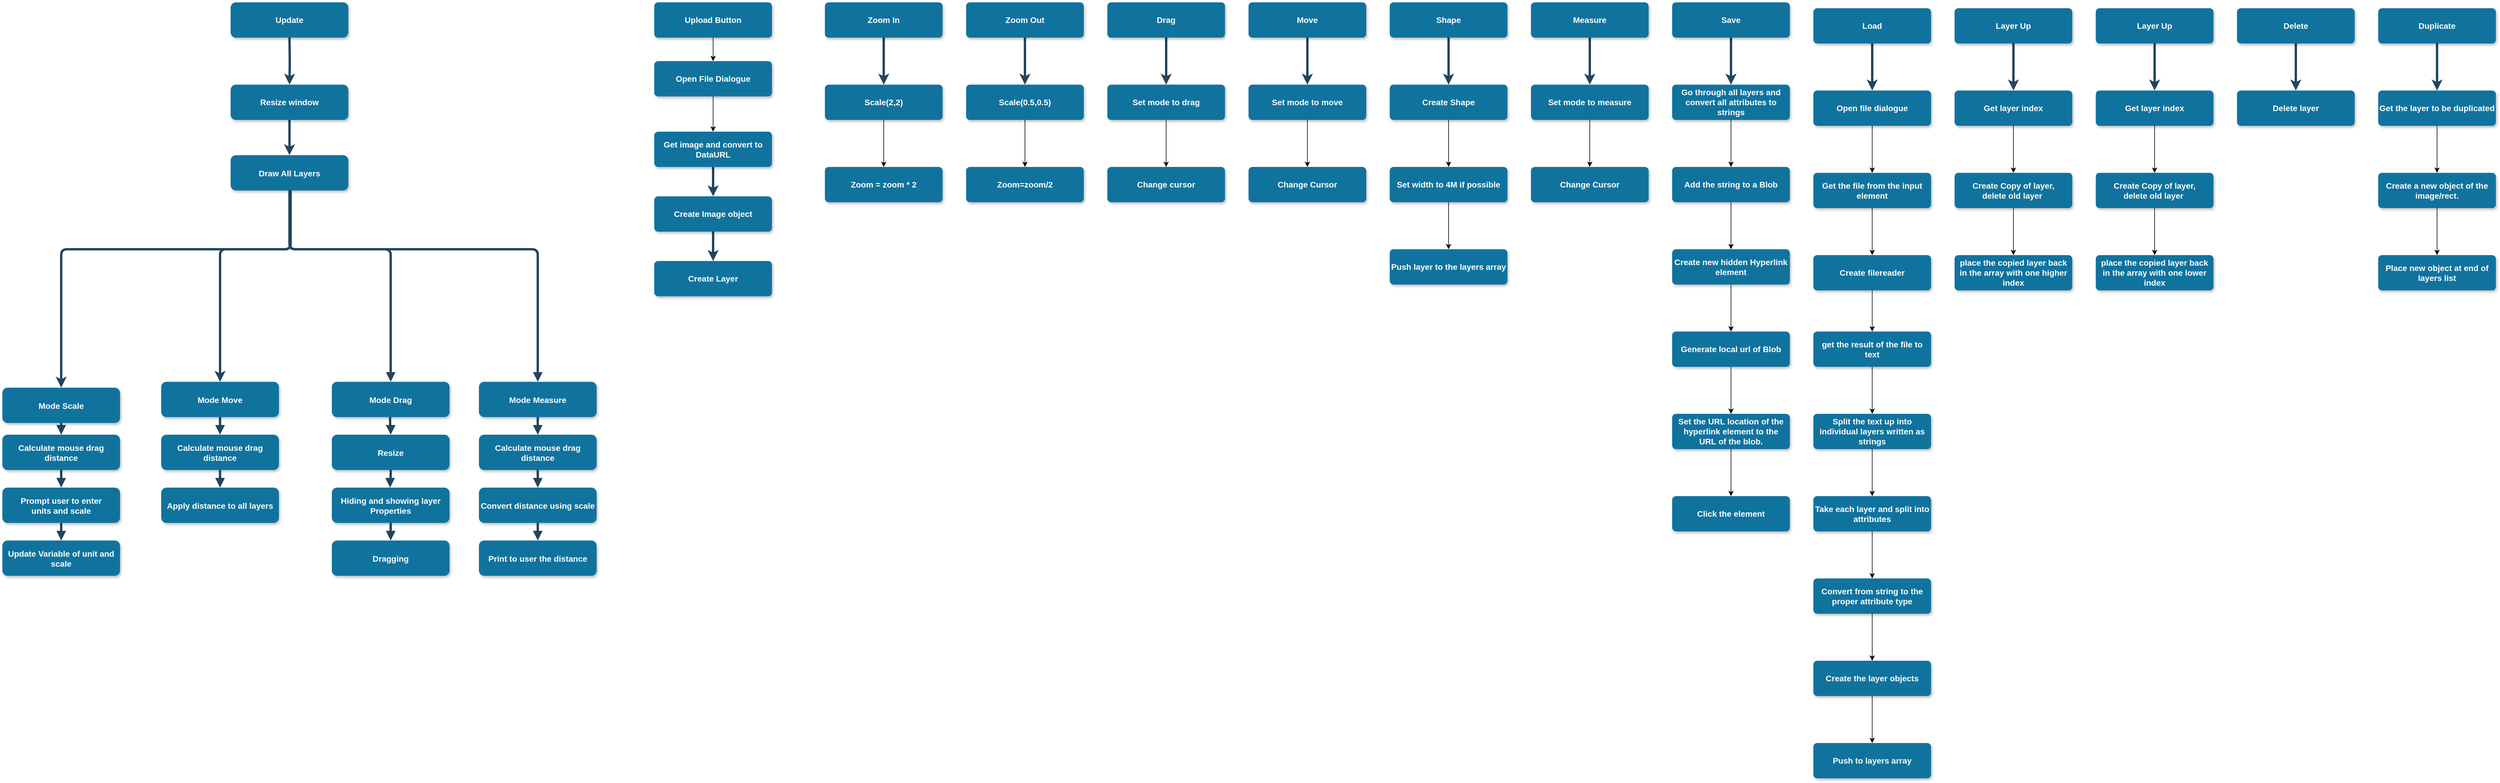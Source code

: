 <mxfile version="12.7.9" type="device"><diagram name="Page-1" id="97916047-d0de-89f5-080d-49f4d83e522f"><mxGraphModel dx="720" dy="2247.5" grid="1" gridSize="10" guides="1" tooltips="1" connect="1" arrows="1" fold="1" page="1" pageScale="1.5" pageWidth="1169" pageHeight="827" background="#ffffff" math="0" shadow="0"><root><mxCell id="0"/><mxCell id="1" parent="0"/><mxCell id="NFNfAc3l6fLqNyDaLbgi-58" style="edgeStyle=orthogonalEdgeStyle;rounded=1;orthogonalLoop=1;jettySize=auto;html=1;exitX=0.5;exitY=1;exitDx=0;exitDy=0;entryX=0.5;entryY=0;entryDx=0;entryDy=0;strokeWidth=4;strokeColor=#23445D;" parent="1" source="2" target="13" edge="1"><mxGeometry relative="1" as="geometry"><Array as="points"><mxPoint x="772" y="390"/><mxPoint x="652" y="390"/></Array></mxGeometry></mxCell><mxCell id="NFNfAc3l6fLqNyDaLbgi-59" style="edgeStyle=orthogonalEdgeStyle;rounded=1;orthogonalLoop=1;jettySize=auto;html=1;exitX=0.5;exitY=1;exitDx=0;exitDy=0;entryX=0.5;entryY=0;entryDx=0;entryDy=0;strokeColor=#23445D;strokeWidth=4;" parent="1" source="2" target="8" edge="1"><mxGeometry relative="1" as="geometry"><Array as="points"><mxPoint x="772" y="390"/><mxPoint x="382" y="390"/></Array></mxGeometry></mxCell><mxCell id="2" value="Draw All Layers" style="rounded=1;fillColor=#10739E;strokeColor=none;shadow=1;gradientColor=none;fontStyle=1;fontColor=#FFFFFF;fontSize=14;" parent="1" vertex="1"><mxGeometry x="670" y="230" width="200" height="60" as="geometry"/></mxCell><mxCell id="8" value="Mode Scale" style="rounded=1;fillColor=#10739E;strokeColor=none;shadow=1;gradientColor=none;fontStyle=1;fontColor=#FFFFFF;fontSize=14;" parent="1" vertex="1"><mxGeometry x="282" y="625.5" width="200" height="60" as="geometry"/></mxCell><mxCell id="9" value="Calculate mouse drag&#10;distance" style="rounded=1;fillColor=#10739E;strokeColor=none;shadow=1;gradientColor=none;fontStyle=1;fontColor=#FFFFFF;fontSize=14;" parent="1" vertex="1"><mxGeometry x="282" y="705.5" width="200" height="60" as="geometry"/></mxCell><mxCell id="10" value="Prompt user to enter&#10;units and scale" style="rounded=1;fillColor=#10739E;strokeColor=none;shadow=1;gradientColor=none;fontStyle=1;fontColor=#FFFFFF;fontSize=14;" parent="1" vertex="1"><mxGeometry x="282" y="795.5" width="200" height="60" as="geometry"/></mxCell><mxCell id="11" value="Update Variable of unit and&#10;scale" style="rounded=1;fillColor=#10739E;strokeColor=none;shadow=1;gradientColor=none;fontStyle=1;fontColor=#FFFFFF;fontSize=14;" parent="1" vertex="1"><mxGeometry x="282" y="885.5" width="200" height="60" as="geometry"/></mxCell><mxCell id="13" value="Mode Move" style="rounded=1;fillColor=#10739E;strokeColor=none;shadow=1;gradientColor=none;fontStyle=1;fontColor=#FFFFFF;fontSize=14;" parent="1" vertex="1"><mxGeometry x="552" y="615.5" width="200" height="60" as="geometry"/></mxCell><mxCell id="14" value="Calculate mouse drag&#10;distance" style="rounded=1;fillColor=#10739E;strokeColor=none;shadow=1;gradientColor=none;fontStyle=1;fontColor=#FFFFFF;fontSize=14;" parent="1" vertex="1"><mxGeometry x="552" y="705.5" width="200" height="60" as="geometry"/></mxCell><mxCell id="15" value="Apply distance to all layers" style="rounded=1;fillColor=#10739E;strokeColor=none;shadow=1;gradientColor=none;fontStyle=1;fontColor=#FFFFFF;fontSize=14;" parent="1" vertex="1"><mxGeometry x="552" y="795.5" width="200" height="60" as="geometry"/></mxCell><mxCell id="18" value="Mode Drag" style="rounded=1;fillColor=#10739E;strokeColor=none;shadow=1;gradientColor=none;fontStyle=1;fontColor=#FFFFFF;fontSize=14;" parent="1" vertex="1"><mxGeometry x="842" y="615.5" width="200" height="60" as="geometry"/></mxCell><mxCell id="19" value="Resize" style="rounded=1;fillColor=#10739E;strokeColor=none;shadow=1;gradientColor=none;fontStyle=1;fontColor=#FFFFFF;fontSize=14;" parent="1" vertex="1"><mxGeometry x="842" y="705.5" width="200" height="60" as="geometry"/></mxCell><mxCell id="20" value="Hiding and showing layer&#10;Properties" style="rounded=1;fillColor=#10739E;strokeColor=none;shadow=1;gradientColor=none;fontStyle=1;fontColor=#FFFFFF;fontSize=14;" parent="1" vertex="1"><mxGeometry x="842" y="795.5" width="200" height="60" as="geometry"/></mxCell><mxCell id="21" value="Dragging" style="rounded=1;fillColor=#10739E;strokeColor=none;shadow=1;gradientColor=none;fontStyle=1;fontColor=#FFFFFF;fontSize=14;" parent="1" vertex="1"><mxGeometry x="842" y="885.5" width="200" height="60" as="geometry"/></mxCell><mxCell id="23" value="Mode Measure" style="rounded=1;fillColor=#10739E;strokeColor=none;shadow=1;gradientColor=none;fontStyle=1;fontColor=#FFFFFF;fontSize=14;" parent="1" vertex="1"><mxGeometry x="1092" y="615.5" width="200" height="60" as="geometry"/></mxCell><mxCell id="24" value="Calculate mouse drag&#10;distance" style="rounded=1;fillColor=#10739E;strokeColor=none;shadow=1;gradientColor=none;fontStyle=1;fontColor=#FFFFFF;fontSize=14;" parent="1" vertex="1"><mxGeometry x="1092" y="705.5" width="200" height="60" as="geometry"/></mxCell><mxCell id="25" value="Convert distance using scale" style="rounded=1;fillColor=#10739E;strokeColor=none;shadow=1;gradientColor=none;fontStyle=1;fontColor=#FFFFFF;fontSize=14;" parent="1" vertex="1"><mxGeometry x="1092" y="795.5" width="200" height="60" as="geometry"/></mxCell><mxCell id="26" value="Print to user the distance" style="rounded=1;fillColor=#10739E;strokeColor=none;shadow=1;gradientColor=none;fontStyle=1;fontColor=#FFFFFF;fontSize=14;" parent="1" vertex="1"><mxGeometry x="1092" y="885.5" width="200" height="60" as="geometry"/></mxCell><mxCell id="38" value="" style="edgeStyle=elbowEdgeStyle;elbow=vertical;strokeWidth=4;endArrow=block;endFill=1;fontStyle=1;strokeColor=#23445D;" parent="1" source="8" target="9" edge="1"><mxGeometry x="62" y="165.5" width="100" height="100" as="geometry"><mxPoint x="62" y="265.5" as="sourcePoint"/><mxPoint x="162" y="165.5" as="targetPoint"/></mxGeometry></mxCell><mxCell id="39" value="" style="edgeStyle=elbowEdgeStyle;elbow=vertical;strokeWidth=4;endArrow=block;endFill=1;fontStyle=1;strokeColor=#23445D;" parent="1" source="9" target="10" edge="1"><mxGeometry x="62" y="175.5" width="100" height="100" as="geometry"><mxPoint x="62" y="275.5" as="sourcePoint"/><mxPoint x="162" y="175.5" as="targetPoint"/></mxGeometry></mxCell><mxCell id="40" value="" style="edgeStyle=elbowEdgeStyle;elbow=vertical;strokeWidth=4;endArrow=block;endFill=1;fontStyle=1;strokeColor=#23445D;" parent="1" source="10" target="11" edge="1"><mxGeometry x="62" y="185.5" width="100" height="100" as="geometry"><mxPoint x="62" y="285.5" as="sourcePoint"/><mxPoint x="162" y="185.5" as="targetPoint"/></mxGeometry></mxCell><mxCell id="42" value="" style="edgeStyle=elbowEdgeStyle;elbow=vertical;strokeWidth=4;endArrow=block;endFill=1;fontStyle=1;strokeColor=#23445D;" parent="1" source="13" target="14" edge="1"><mxGeometry x="62" y="165.5" width="100" height="100" as="geometry"><mxPoint x="62" y="265.5" as="sourcePoint"/><mxPoint x="162" y="165.5" as="targetPoint"/></mxGeometry></mxCell><mxCell id="43" value="" style="edgeStyle=elbowEdgeStyle;elbow=vertical;strokeWidth=4;endArrow=block;endFill=1;fontStyle=1;strokeColor=#23445D;" parent="1" source="14" target="15" edge="1"><mxGeometry x="62" y="175.5" width="100" height="100" as="geometry"><mxPoint x="62" y="275.5" as="sourcePoint"/><mxPoint x="162" y="175.5" as="targetPoint"/></mxGeometry></mxCell><mxCell id="46" value="" style="edgeStyle=elbowEdgeStyle;elbow=vertical;strokeWidth=4;endArrow=block;endFill=1;fontStyle=1;strokeColor=#23445D;" parent="1" target="19" edge="1"><mxGeometry x="71" y="165.5" width="100" height="100" as="geometry"><mxPoint x="941" y="675.5" as="sourcePoint"/><mxPoint x="171" y="165.5" as="targetPoint"/></mxGeometry></mxCell><mxCell id="47" value="" style="edgeStyle=elbowEdgeStyle;elbow=vertical;strokeWidth=4;endArrow=block;endFill=1;fontStyle=1;strokeColor=#23445D;" parent="1" source="19" edge="1"><mxGeometry x="71" y="175.5" width="100" height="100" as="geometry"><mxPoint x="71" y="275.5" as="sourcePoint"/><mxPoint x="941" y="795.5" as="targetPoint"/></mxGeometry></mxCell><mxCell id="48" value="" style="edgeStyle=elbowEdgeStyle;elbow=vertical;strokeWidth=4;endArrow=block;endFill=1;fontStyle=1;strokeColor=#23445D;" parent="1" source="20" target="21" edge="1"><mxGeometry x="72" y="185.5" width="100" height="100" as="geometry"><mxPoint x="72" y="285.5" as="sourcePoint"/><mxPoint x="172" y="185.5" as="targetPoint"/></mxGeometry></mxCell><mxCell id="50" value="" style="edgeStyle=elbowEdgeStyle;elbow=vertical;strokeWidth=4;endArrow=block;endFill=1;fontStyle=1;strokeColor=#23445D;" parent="1" source="23" target="24" edge="1"><mxGeometry x="72" y="165.5" width="100" height="100" as="geometry"><mxPoint x="72" y="265.5" as="sourcePoint"/><mxPoint x="172" y="165.5" as="targetPoint"/></mxGeometry></mxCell><mxCell id="51" value="" style="edgeStyle=elbowEdgeStyle;elbow=vertical;strokeWidth=4;endArrow=block;endFill=1;fontStyle=1;strokeColor=#23445D;" parent="1" source="24" target="25" edge="1"><mxGeometry x="72" y="175.5" width="100" height="100" as="geometry"><mxPoint x="72" y="275.5" as="sourcePoint"/><mxPoint x="172" y="175.5" as="targetPoint"/></mxGeometry></mxCell><mxCell id="52" value="" style="edgeStyle=elbowEdgeStyle;elbow=vertical;strokeWidth=4;endArrow=block;endFill=1;fontStyle=1;strokeColor=#23445D;" parent="1" source="25" target="26" edge="1"><mxGeometry x="72" y="185.5" width="100" height="100" as="geometry"><mxPoint x="72" y="285.5" as="sourcePoint"/><mxPoint x="172" y="185.5" as="targetPoint"/></mxGeometry></mxCell><mxCell id="55" value="" style="edgeStyle=elbowEdgeStyle;elbow=vertical;strokeWidth=4;endArrow=block;endFill=1;fontStyle=1;strokeColor=#23445D;exitX=0.5;exitY=1;exitDx=0;exitDy=0;" parent="1" source="2" target="18" edge="1"><mxGeometry x="22" y="165.5" width="100" height="100" as="geometry"><mxPoint x="790" y="300" as="sourcePoint"/><mxPoint x="122" y="165.5" as="targetPoint"/><Array as="points"><mxPoint x="800" y="390"/><mxPoint x="942" y="555.5"/></Array></mxGeometry></mxCell><mxCell id="NFNfAc3l6fLqNyDaLbgi-57" value="" style="edgeStyle=elbowEdgeStyle;elbow=vertical;strokeWidth=4;endArrow=block;endFill=1;fontStyle=1;strokeColor=#23445D;exitX=0.5;exitY=1;exitDx=0;exitDy=0;entryX=0.5;entryY=0;entryDx=0;entryDy=0;" parent="1" source="2" target="23" edge="1"><mxGeometry x="20" y="170" width="100" height="100" as="geometry"><mxPoint x="770" y="290" as="sourcePoint"/><mxPoint x="1190" y="610" as="targetPoint"/><Array as="points"><mxPoint x="990" y="390"/><mxPoint x="940" y="560"/></Array></mxGeometry></mxCell><mxCell id="NFNfAc3l6fLqNyDaLbgi-61" style="edgeStyle=orthogonalEdgeStyle;rounded=1;orthogonalLoop=1;jettySize=auto;html=1;exitX=0.5;exitY=1;exitDx=0;exitDy=0;entryX=0.5;entryY=0;entryDx=0;entryDy=0;strokeColor=#23445D;strokeWidth=4;fontSize=14;" parent="1" source="NFNfAc3l6fLqNyDaLbgi-60" target="2" edge="1"><mxGeometry relative="1" as="geometry"/></mxCell><mxCell id="NFNfAc3l6fLqNyDaLbgi-60" value="&lt;font color=&quot;#ffffff&quot; style=&quot;font-size: 14px&quot;&gt;Resize window&lt;/font&gt;" style="rounded=1;whiteSpace=wrap;html=1;shadow=1;fillColor=#10739E;strokeColor=none;fontSize=14;fontStyle=1" parent="1" vertex="1"><mxGeometry x="670" y="110" width="200" height="60" as="geometry"/></mxCell><mxCell id="Sv_ec8FAxU3otUYskBCA-55" value="&lt;font color=&quot;#ffffff&quot; style=&quot;font-size: 14px;&quot;&gt;Update&lt;/font&gt;" style="rounded=1;whiteSpace=wrap;html=1;shadow=1;fillColor=#10739E;strokeColor=none;fontSize=14;fontStyle=1" vertex="1" parent="1"><mxGeometry x="670" y="-30" width="200" height="60" as="geometry"/></mxCell><mxCell id="Sv_ec8FAxU3otUYskBCA-74" value="" style="edgeStyle=orthogonalEdgeStyle;rounded=0;orthogonalLoop=1;jettySize=auto;html=1;" edge="1" parent="1" source="NFNfAc3l6fLqNyDaLbgi-62" target="Sv_ec8FAxU3otUYskBCA-73"><mxGeometry relative="1" as="geometry"/></mxCell><mxCell id="NFNfAc3l6fLqNyDaLbgi-62" value="&lt;font color=&quot;#ffffff&quot; style=&quot;font-size: 14px&quot;&gt;Upload Button&lt;/font&gt;" style="rounded=1;whiteSpace=wrap;html=1;shadow=1;fillColor=#10739E;strokeColor=none;fontSize=14;fontStyle=1;arcSize=11;" parent="1" vertex="1"><mxGeometry x="1390" y="-30" width="200" height="60" as="geometry"/></mxCell><mxCell id="Sv_ec8FAxU3otUYskBCA-75" value="" style="edgeStyle=orthogonalEdgeStyle;rounded=0;orthogonalLoop=1;jettySize=auto;html=1;" edge="1" parent="1" source="Sv_ec8FAxU3otUYskBCA-73" target="NFNfAc3l6fLqNyDaLbgi-65"><mxGeometry relative="1" as="geometry"/></mxCell><mxCell id="Sv_ec8FAxU3otUYskBCA-73" value="&lt;font color=&quot;#ffffff&quot;&gt;Open File Dialogue&lt;/font&gt;" style="rounded=1;whiteSpace=wrap;html=1;shadow=1;fillColor=#10739E;strokeColor=none;fontSize=14;fontStyle=1;arcSize=11;" vertex="1" parent="1"><mxGeometry x="1390" y="70" width="200" height="60" as="geometry"/></mxCell><mxCell id="NFNfAc3l6fLqNyDaLbgi-75" value="" style="edgeStyle=orthogonalEdgeStyle;rounded=1;orthogonalLoop=1;jettySize=auto;html=1;strokeColor=#23445D;strokeWidth=4;fontSize=14;" parent="1" source="NFNfAc3l6fLqNyDaLbgi-72" target="NFNfAc3l6fLqNyDaLbgi-74" edge="1"><mxGeometry relative="1" as="geometry"/></mxCell><mxCell id="NFNfAc3l6fLqNyDaLbgi-72" value="&lt;font color=&quot;#ffffff&quot;&gt;Zoom In&lt;/font&gt;" style="rounded=1;whiteSpace=wrap;html=1;shadow=1;fillColor=#10739E;strokeColor=none;fontSize=14;fontStyle=1;arcSize=11;" parent="1" vertex="1"><mxGeometry x="1680" y="-30" width="200" height="60" as="geometry"/></mxCell><mxCell id="Sv_ec8FAxU3otUYskBCA-60" value="" style="edgeStyle=orthogonalEdgeStyle;rounded=0;orthogonalLoop=1;jettySize=auto;html=1;" edge="1" parent="1" source="NFNfAc3l6fLqNyDaLbgi-74" target="Sv_ec8FAxU3otUYskBCA-59"><mxGeometry relative="1" as="geometry"/></mxCell><mxCell id="NFNfAc3l6fLqNyDaLbgi-74" value="&lt;font color=&quot;#ffffff&quot;&gt;Scale(2,2)&lt;/font&gt;" style="rounded=1;whiteSpace=wrap;html=1;shadow=1;fillColor=#10739E;strokeColor=none;fontSize=14;fontStyle=1;arcSize=11;" parent="1" vertex="1"><mxGeometry x="1680" y="110" width="200" height="60" as="geometry"/></mxCell><mxCell id="Sv_ec8FAxU3otUYskBCA-59" value="&lt;font color=&quot;#ffffff&quot;&gt;Zoom = zoom * 2&lt;/font&gt;" style="rounded=1;whiteSpace=wrap;html=1;shadow=1;fillColor=#10739E;strokeColor=none;fontSize=14;fontStyle=1;arcSize=11;" vertex="1" parent="1"><mxGeometry x="1680" y="250" width="200" height="60" as="geometry"/></mxCell><mxCell id="NFNfAc3l6fLqNyDaLbgi-68" value="" style="edgeStyle=orthogonalEdgeStyle;rounded=1;orthogonalLoop=1;jettySize=auto;html=1;strokeColor=#23445D;strokeWidth=4;fontSize=14;" parent="1" source="NFNfAc3l6fLqNyDaLbgi-65" target="NFNfAc3l6fLqNyDaLbgi-67" edge="1"><mxGeometry relative="1" as="geometry"/></mxCell><mxCell id="NFNfAc3l6fLqNyDaLbgi-65" value="&lt;font color=&quot;#ffffff&quot;&gt;Get image and convert to DataURL&lt;/font&gt;" style="rounded=1;whiteSpace=wrap;html=1;shadow=1;fillColor=#10739E;strokeColor=none;fontSize=14;fontStyle=1;arcSize=11;" parent="1" vertex="1"><mxGeometry x="1390" y="190" width="200" height="60" as="geometry"/></mxCell><mxCell id="NFNfAc3l6fLqNyDaLbgi-70" value="" style="edgeStyle=orthogonalEdgeStyle;rounded=1;orthogonalLoop=1;jettySize=auto;html=1;strokeColor=#23445D;strokeWidth=4;fontSize=14;" parent="1" source="NFNfAc3l6fLqNyDaLbgi-67" target="NFNfAc3l6fLqNyDaLbgi-69" edge="1"><mxGeometry relative="1" as="geometry"/></mxCell><mxCell id="NFNfAc3l6fLqNyDaLbgi-67" value="&lt;font color=&quot;#ffffff&quot;&gt;Create Image object&lt;/font&gt;" style="rounded=1;whiteSpace=wrap;html=1;shadow=1;fillColor=#10739E;strokeColor=none;fontSize=14;fontStyle=1;arcSize=11;" parent="1" vertex="1"><mxGeometry x="1390" y="300" width="200" height="60" as="geometry"/></mxCell><mxCell id="NFNfAc3l6fLqNyDaLbgi-69" value="&lt;font color=&quot;#ffffff&quot;&gt;Create Layer&lt;/font&gt;" style="rounded=1;whiteSpace=wrap;html=1;shadow=1;fillColor=#10739E;strokeColor=none;fontSize=14;fontStyle=1;arcSize=11;" parent="1" vertex="1"><mxGeometry x="1390" y="410" width="200" height="60" as="geometry"/></mxCell><mxCell id="NFNfAc3l6fLqNyDaLbgi-83" value="" style="edgeStyle=orthogonalEdgeStyle;rounded=1;orthogonalLoop=1;jettySize=auto;html=1;strokeColor=#23445D;strokeWidth=4;fontSize=14;" parent="1" source="NFNfAc3l6fLqNyDaLbgi-84" target="NFNfAc3l6fLqNyDaLbgi-85" edge="1"><mxGeometry relative="1" as="geometry"/></mxCell><mxCell id="NFNfAc3l6fLqNyDaLbgi-84" value="&lt;font color=&quot;#ffffff&quot;&gt;Zoom Out&lt;/font&gt;" style="rounded=1;whiteSpace=wrap;html=1;shadow=1;fillColor=#10739E;strokeColor=none;fontSize=14;fontStyle=1;arcSize=11;" parent="1" vertex="1"><mxGeometry x="1920" y="-30" width="200" height="60" as="geometry"/></mxCell><mxCell id="Sv_ec8FAxU3otUYskBCA-62" value="" style="edgeStyle=orthogonalEdgeStyle;rounded=0;orthogonalLoop=1;jettySize=auto;html=1;" edge="1" parent="1" source="NFNfAc3l6fLqNyDaLbgi-85" target="Sv_ec8FAxU3otUYskBCA-61"><mxGeometry relative="1" as="geometry"/></mxCell><mxCell id="NFNfAc3l6fLqNyDaLbgi-85" value="&lt;font color=&quot;#ffffff&quot;&gt;Scale(0.5,0.5)&lt;/font&gt;" style="rounded=1;whiteSpace=wrap;html=1;shadow=1;fillColor=#10739E;strokeColor=none;fontSize=14;fontStyle=1;arcSize=11;" parent="1" vertex="1"><mxGeometry x="1920" y="110" width="200" height="60" as="geometry"/></mxCell><mxCell id="Sv_ec8FAxU3otUYskBCA-61" value="&lt;font color=&quot;#ffffff&quot;&gt;Zoom=zoom/2&lt;/font&gt;" style="rounded=1;whiteSpace=wrap;html=1;shadow=1;fillColor=#10739E;strokeColor=none;fontSize=14;fontStyle=1;arcSize=11;" vertex="1" parent="1"><mxGeometry x="1920" y="250" width="200" height="60" as="geometry"/></mxCell><mxCell id="Sv_ec8FAxU3otUYskBCA-58" style="edgeStyle=orthogonalEdgeStyle;rounded=1;orthogonalLoop=1;jettySize=auto;html=1;entryX=0.5;entryY=0;entryDx=0;entryDy=0;strokeColor=#23445D;strokeWidth=4;fontSize=14;" edge="1" parent="1" target="NFNfAc3l6fLqNyDaLbgi-60"><mxGeometry relative="1" as="geometry"><mxPoint x="770" y="30" as="sourcePoint"/><mxPoint x="769.29" y="90" as="targetPoint"/></mxGeometry></mxCell><mxCell id="Sv_ec8FAxU3otUYskBCA-63" value="" style="edgeStyle=orthogonalEdgeStyle;rounded=1;orthogonalLoop=1;jettySize=auto;html=1;strokeColor=#23445D;strokeWidth=4;fontSize=14;" edge="1" parent="1" source="Sv_ec8FAxU3otUYskBCA-64" target="Sv_ec8FAxU3otUYskBCA-66"><mxGeometry relative="1" as="geometry"/></mxCell><mxCell id="Sv_ec8FAxU3otUYskBCA-64" value="&lt;font color=&quot;#ffffff&quot;&gt;Drag&lt;/font&gt;" style="rounded=1;whiteSpace=wrap;html=1;shadow=1;fillColor=#10739E;strokeColor=none;fontSize=14;fontStyle=1;arcSize=11;" vertex="1" parent="1"><mxGeometry x="2160" y="-30" width="200" height="60" as="geometry"/></mxCell><mxCell id="Sv_ec8FAxU3otUYskBCA-80" value="" style="edgeStyle=orthogonalEdgeStyle;rounded=0;orthogonalLoop=1;jettySize=auto;html=1;" edge="1" parent="1" source="Sv_ec8FAxU3otUYskBCA-66" target="Sv_ec8FAxU3otUYskBCA-79"><mxGeometry relative="1" as="geometry"/></mxCell><mxCell id="Sv_ec8FAxU3otUYskBCA-66" value="&lt;font color=&quot;#ffffff&quot;&gt;Set mode to drag&lt;/font&gt;" style="rounded=1;whiteSpace=wrap;html=1;shadow=1;fillColor=#10739E;strokeColor=none;fontSize=14;fontStyle=1;arcSize=11;" vertex="1" parent="1"><mxGeometry x="2160" y="110" width="200" height="60" as="geometry"/></mxCell><mxCell id="Sv_ec8FAxU3otUYskBCA-79" value="&lt;font color=&quot;#ffffff&quot;&gt;Change cursor&lt;/font&gt;" style="rounded=1;whiteSpace=wrap;html=1;shadow=1;fillColor=#10739E;strokeColor=none;fontSize=14;fontStyle=1;arcSize=11;" vertex="1" parent="1"><mxGeometry x="2160" y="250" width="200" height="60" as="geometry"/></mxCell><mxCell id="Sv_ec8FAxU3otUYskBCA-76" value="" style="edgeStyle=orthogonalEdgeStyle;rounded=1;orthogonalLoop=1;jettySize=auto;html=1;strokeColor=#23445D;strokeWidth=4;fontSize=14;" edge="1" parent="1" source="Sv_ec8FAxU3otUYskBCA-77" target="Sv_ec8FAxU3otUYskBCA-78"><mxGeometry relative="1" as="geometry"/></mxCell><mxCell id="Sv_ec8FAxU3otUYskBCA-77" value="&lt;font color=&quot;#ffffff&quot;&gt;Move&lt;/font&gt;" style="rounded=1;whiteSpace=wrap;html=1;shadow=1;fillColor=#10739E;strokeColor=none;fontSize=14;fontStyle=1;arcSize=11;" vertex="1" parent="1"><mxGeometry x="2400" y="-30" width="200" height="60" as="geometry"/></mxCell><mxCell id="Sv_ec8FAxU3otUYskBCA-82" value="" style="edgeStyle=orthogonalEdgeStyle;rounded=0;orthogonalLoop=1;jettySize=auto;html=1;" edge="1" parent="1" source="Sv_ec8FAxU3otUYskBCA-78" target="Sv_ec8FAxU3otUYskBCA-81"><mxGeometry relative="1" as="geometry"/></mxCell><mxCell id="Sv_ec8FAxU3otUYskBCA-78" value="&lt;font color=&quot;#ffffff&quot;&gt;Set mode to move&lt;/font&gt;" style="rounded=1;whiteSpace=wrap;html=1;shadow=1;fillColor=#10739E;strokeColor=none;fontSize=14;fontStyle=1;arcSize=11;" vertex="1" parent="1"><mxGeometry x="2400" y="110" width="200" height="60" as="geometry"/></mxCell><mxCell id="Sv_ec8FAxU3otUYskBCA-81" value="&lt;font color=&quot;#ffffff&quot;&gt;Change Cursor&lt;/font&gt;" style="rounded=1;whiteSpace=wrap;html=1;shadow=1;fillColor=#10739E;strokeColor=none;fontSize=14;fontStyle=1;arcSize=11;" vertex="1" parent="1"><mxGeometry x="2400" y="250" width="200" height="60" as="geometry"/></mxCell><mxCell id="Sv_ec8FAxU3otUYskBCA-83" value="" style="edgeStyle=orthogonalEdgeStyle;rounded=1;orthogonalLoop=1;jettySize=auto;html=1;strokeColor=#23445D;strokeWidth=4;fontSize=14;" edge="1" parent="1" source="Sv_ec8FAxU3otUYskBCA-84" target="Sv_ec8FAxU3otUYskBCA-86"><mxGeometry relative="1" as="geometry"/></mxCell><mxCell id="Sv_ec8FAxU3otUYskBCA-84" value="&lt;font color=&quot;#ffffff&quot;&gt;Shape&lt;/font&gt;" style="rounded=1;whiteSpace=wrap;html=1;shadow=1;fillColor=#10739E;strokeColor=none;fontSize=14;fontStyle=1;arcSize=11;" vertex="1" parent="1"><mxGeometry x="2640" y="-30" width="200" height="60" as="geometry"/></mxCell><mxCell id="Sv_ec8FAxU3otUYskBCA-89" value="" style="edgeStyle=orthogonalEdgeStyle;rounded=0;orthogonalLoop=1;jettySize=auto;html=1;" edge="1" parent="1" source="Sv_ec8FAxU3otUYskBCA-86" target="Sv_ec8FAxU3otUYskBCA-88"><mxGeometry relative="1" as="geometry"/></mxCell><mxCell id="Sv_ec8FAxU3otUYskBCA-86" value="&lt;font color=&quot;#ffffff&quot;&gt;Create Shape&lt;/font&gt;" style="rounded=1;whiteSpace=wrap;html=1;shadow=1;fillColor=#10739E;strokeColor=none;fontSize=14;fontStyle=1;arcSize=11;" vertex="1" parent="1"><mxGeometry x="2640" y="110" width="200" height="60" as="geometry"/></mxCell><mxCell id="Sv_ec8FAxU3otUYskBCA-91" value="" style="edgeStyle=orthogonalEdgeStyle;rounded=0;orthogonalLoop=1;jettySize=auto;html=1;" edge="1" parent="1" source="Sv_ec8FAxU3otUYskBCA-88" target="Sv_ec8FAxU3otUYskBCA-90"><mxGeometry relative="1" as="geometry"/></mxCell><mxCell id="Sv_ec8FAxU3otUYskBCA-88" value="&lt;font color=&quot;#ffffff&quot;&gt;Set width to 4M if possible&lt;/font&gt;" style="rounded=1;whiteSpace=wrap;html=1;shadow=1;fillColor=#10739E;strokeColor=none;fontSize=14;fontStyle=1;arcSize=11;" vertex="1" parent="1"><mxGeometry x="2640" y="250" width="200" height="60" as="geometry"/></mxCell><mxCell id="Sv_ec8FAxU3otUYskBCA-90" value="&lt;font color=&quot;#ffffff&quot;&gt;Push layer to the layers array&lt;/font&gt;" style="rounded=1;whiteSpace=wrap;html=1;shadow=1;fillColor=#10739E;strokeColor=none;fontSize=14;fontStyle=1;arcSize=11;" vertex="1" parent="1"><mxGeometry x="2640" y="390" width="200" height="60" as="geometry"/></mxCell><mxCell id="Sv_ec8FAxU3otUYskBCA-92" value="" style="edgeStyle=orthogonalEdgeStyle;rounded=1;orthogonalLoop=1;jettySize=auto;html=1;strokeColor=#23445D;strokeWidth=4;fontSize=14;" edge="1" parent="1" source="Sv_ec8FAxU3otUYskBCA-93" target="Sv_ec8FAxU3otUYskBCA-95"><mxGeometry relative="1" as="geometry"/></mxCell><mxCell id="Sv_ec8FAxU3otUYskBCA-93" value="&lt;font color=&quot;#ffffff&quot;&gt;Measure&lt;/font&gt;" style="rounded=1;whiteSpace=wrap;html=1;shadow=1;fillColor=#10739E;strokeColor=none;fontSize=14;fontStyle=1;arcSize=11;" vertex="1" parent="1"><mxGeometry x="2880" y="-30" width="200" height="60" as="geometry"/></mxCell><mxCell id="Sv_ec8FAxU3otUYskBCA-94" value="" style="edgeStyle=orthogonalEdgeStyle;rounded=0;orthogonalLoop=1;jettySize=auto;html=1;" edge="1" parent="1" source="Sv_ec8FAxU3otUYskBCA-95" target="Sv_ec8FAxU3otUYskBCA-97"><mxGeometry relative="1" as="geometry"/></mxCell><mxCell id="Sv_ec8FAxU3otUYskBCA-95" value="&lt;font color=&quot;#ffffff&quot;&gt;Set mode to measure&lt;/font&gt;" style="rounded=1;whiteSpace=wrap;html=1;shadow=1;fillColor=#10739E;strokeColor=none;fontSize=14;fontStyle=1;arcSize=11;" vertex="1" parent="1"><mxGeometry x="2880" y="110" width="200" height="60" as="geometry"/></mxCell><mxCell id="Sv_ec8FAxU3otUYskBCA-97" value="&lt;font color=&quot;#ffffff&quot;&gt;Change Cursor&lt;/font&gt;" style="rounded=1;whiteSpace=wrap;html=1;shadow=1;fillColor=#10739E;strokeColor=none;fontSize=14;fontStyle=1;arcSize=11;" vertex="1" parent="1"><mxGeometry x="2880" y="250" width="200" height="60" as="geometry"/></mxCell><mxCell id="Sv_ec8FAxU3otUYskBCA-99" value="" style="edgeStyle=orthogonalEdgeStyle;rounded=1;orthogonalLoop=1;jettySize=auto;html=1;strokeColor=#23445D;strokeWidth=4;fontSize=14;" edge="1" parent="1" source="Sv_ec8FAxU3otUYskBCA-100" target="Sv_ec8FAxU3otUYskBCA-102"><mxGeometry relative="1" as="geometry"/></mxCell><mxCell id="Sv_ec8FAxU3otUYskBCA-100" value="&lt;font color=&quot;#ffffff&quot;&gt;Save&lt;/font&gt;" style="rounded=1;whiteSpace=wrap;html=1;shadow=1;fillColor=#10739E;strokeColor=none;fontSize=14;fontStyle=1;arcSize=11;" vertex="1" parent="1"><mxGeometry x="3120" y="-30" width="200" height="60" as="geometry"/></mxCell><mxCell id="Sv_ec8FAxU3otUYskBCA-101" value="" style="edgeStyle=orthogonalEdgeStyle;rounded=0;orthogonalLoop=1;jettySize=auto;html=1;" edge="1" parent="1" source="Sv_ec8FAxU3otUYskBCA-102" target="Sv_ec8FAxU3otUYskBCA-103"><mxGeometry relative="1" as="geometry"/></mxCell><mxCell id="Sv_ec8FAxU3otUYskBCA-102" value="&lt;font color=&quot;#ffffff&quot;&gt;Go through all layers and convert all attributes to strings&lt;/font&gt;" style="rounded=1;whiteSpace=wrap;html=1;shadow=1;fillColor=#10739E;strokeColor=none;fontSize=14;fontStyle=1;arcSize=11;" vertex="1" parent="1"><mxGeometry x="3120" y="110" width="200" height="60" as="geometry"/></mxCell><mxCell id="Sv_ec8FAxU3otUYskBCA-105" value="" style="edgeStyle=orthogonalEdgeStyle;rounded=0;orthogonalLoop=1;jettySize=auto;html=1;" edge="1" parent="1" source="Sv_ec8FAxU3otUYskBCA-103" target="Sv_ec8FAxU3otUYskBCA-104"><mxGeometry relative="1" as="geometry"/></mxCell><mxCell id="Sv_ec8FAxU3otUYskBCA-103" value="&lt;font color=&quot;#ffffff&quot;&gt;Add the string to a Blob&lt;/font&gt;" style="rounded=1;whiteSpace=wrap;html=1;shadow=1;fillColor=#10739E;strokeColor=none;fontSize=14;fontStyle=1;arcSize=11;" vertex="1" parent="1"><mxGeometry x="3120" y="250" width="200" height="60" as="geometry"/></mxCell><mxCell id="Sv_ec8FAxU3otUYskBCA-107" value="" style="edgeStyle=orthogonalEdgeStyle;rounded=0;orthogonalLoop=1;jettySize=auto;html=1;" edge="1" parent="1" source="Sv_ec8FAxU3otUYskBCA-104" target="Sv_ec8FAxU3otUYskBCA-106"><mxGeometry relative="1" as="geometry"/></mxCell><mxCell id="Sv_ec8FAxU3otUYskBCA-104" value="&lt;font color=&quot;#ffffff&quot;&gt;Create new hidden Hyperlink element&lt;/font&gt;" style="rounded=1;whiteSpace=wrap;html=1;shadow=1;fillColor=#10739E;strokeColor=none;fontSize=14;fontStyle=1;arcSize=11;" vertex="1" parent="1"><mxGeometry x="3120" y="390" width="200" height="60" as="geometry"/></mxCell><mxCell id="Sv_ec8FAxU3otUYskBCA-109" value="" style="edgeStyle=orthogonalEdgeStyle;rounded=0;orthogonalLoop=1;jettySize=auto;html=1;" edge="1" parent="1" source="Sv_ec8FAxU3otUYskBCA-106" target="Sv_ec8FAxU3otUYskBCA-108"><mxGeometry relative="1" as="geometry"/></mxCell><mxCell id="Sv_ec8FAxU3otUYskBCA-106" value="&lt;font color=&quot;#ffffff&quot;&gt;Generate local url of Blob&lt;/font&gt;" style="rounded=1;whiteSpace=wrap;html=1;shadow=1;fillColor=#10739E;strokeColor=none;fontSize=14;fontStyle=1;arcSize=11;" vertex="1" parent="1"><mxGeometry x="3120" y="530" width="200" height="60" as="geometry"/></mxCell><mxCell id="Sv_ec8FAxU3otUYskBCA-111" value="" style="edgeStyle=orthogonalEdgeStyle;rounded=0;orthogonalLoop=1;jettySize=auto;html=1;" edge="1" parent="1" source="Sv_ec8FAxU3otUYskBCA-108" target="Sv_ec8FAxU3otUYskBCA-110"><mxGeometry relative="1" as="geometry"/></mxCell><mxCell id="Sv_ec8FAxU3otUYskBCA-108" value="&lt;font color=&quot;#ffffff&quot;&gt;Set the URL&amp;nbsp;location of the hyperlink element to the URL&amp;nbsp;of the blob.&lt;/font&gt;" style="rounded=1;whiteSpace=wrap;html=1;shadow=1;fillColor=#10739E;strokeColor=none;fontSize=14;fontStyle=1;arcSize=11;" vertex="1" parent="1"><mxGeometry x="3120" y="670" width="200" height="60" as="geometry"/></mxCell><mxCell id="Sv_ec8FAxU3otUYskBCA-110" value="&lt;font color=&quot;#ffffff&quot;&gt;Click the element&lt;/font&gt;" style="rounded=1;whiteSpace=wrap;html=1;shadow=1;fillColor=#10739E;strokeColor=none;fontSize=14;fontStyle=1;arcSize=11;" vertex="1" parent="1"><mxGeometry x="3120" y="810" width="200" height="60" as="geometry"/></mxCell><mxCell id="Sv_ec8FAxU3otUYskBCA-112" value="" style="edgeStyle=orthogonalEdgeStyle;rounded=1;orthogonalLoop=1;jettySize=auto;html=1;strokeColor=#23445D;strokeWidth=4;fontSize=14;" edge="1" parent="1" source="Sv_ec8FAxU3otUYskBCA-113" target="Sv_ec8FAxU3otUYskBCA-115"><mxGeometry relative="1" as="geometry"/></mxCell><mxCell id="Sv_ec8FAxU3otUYskBCA-113" value="&lt;font color=&quot;#ffffff&quot;&gt;Load&lt;/font&gt;" style="rounded=1;whiteSpace=wrap;html=1;shadow=1;fillColor=#10739E;strokeColor=none;fontSize=14;fontStyle=1;arcSize=11;" vertex="1" parent="1"><mxGeometry x="3360" y="-20" width="200" height="60" as="geometry"/></mxCell><mxCell id="Sv_ec8FAxU3otUYskBCA-114" value="" style="edgeStyle=orthogonalEdgeStyle;rounded=0;orthogonalLoop=1;jettySize=auto;html=1;" edge="1" parent="1" source="Sv_ec8FAxU3otUYskBCA-115" target="Sv_ec8FAxU3otUYskBCA-117"><mxGeometry relative="1" as="geometry"/></mxCell><mxCell id="Sv_ec8FAxU3otUYskBCA-115" value="&lt;font color=&quot;#ffffff&quot;&gt;Open file dialogue&lt;/font&gt;" style="rounded=1;whiteSpace=wrap;html=1;shadow=1;fillColor=#10739E;strokeColor=none;fontSize=14;fontStyle=1;arcSize=11;" vertex="1" parent="1"><mxGeometry x="3360" y="120" width="200" height="60" as="geometry"/></mxCell><mxCell id="Sv_ec8FAxU3otUYskBCA-116" value="" style="edgeStyle=orthogonalEdgeStyle;rounded=0;orthogonalLoop=1;jettySize=auto;html=1;" edge="1" parent="1" source="Sv_ec8FAxU3otUYskBCA-117" target="Sv_ec8FAxU3otUYskBCA-119"><mxGeometry relative="1" as="geometry"/></mxCell><mxCell id="Sv_ec8FAxU3otUYskBCA-117" value="&lt;font color=&quot;#ffffff&quot;&gt;Get the file from the input element&lt;/font&gt;" style="rounded=1;whiteSpace=wrap;html=1;shadow=1;fillColor=#10739E;strokeColor=none;fontSize=14;fontStyle=1;arcSize=11;" vertex="1" parent="1"><mxGeometry x="3360" y="260" width="200" height="60" as="geometry"/></mxCell><mxCell id="Sv_ec8FAxU3otUYskBCA-118" value="" style="edgeStyle=orthogonalEdgeStyle;rounded=0;orthogonalLoop=1;jettySize=auto;html=1;" edge="1" parent="1" source="Sv_ec8FAxU3otUYskBCA-119" target="Sv_ec8FAxU3otUYskBCA-121"><mxGeometry relative="1" as="geometry"/></mxCell><mxCell id="Sv_ec8FAxU3otUYskBCA-119" value="&lt;font color=&quot;#ffffff&quot;&gt;Create filereader&lt;/font&gt;" style="rounded=1;whiteSpace=wrap;html=1;shadow=1;fillColor=#10739E;strokeColor=none;fontSize=14;fontStyle=1;arcSize=11;" vertex="1" parent="1"><mxGeometry x="3360" y="400" width="200" height="60" as="geometry"/></mxCell><mxCell id="Sv_ec8FAxU3otUYskBCA-120" value="" style="edgeStyle=orthogonalEdgeStyle;rounded=0;orthogonalLoop=1;jettySize=auto;html=1;" edge="1" parent="1" source="Sv_ec8FAxU3otUYskBCA-121" target="Sv_ec8FAxU3otUYskBCA-123"><mxGeometry relative="1" as="geometry"/></mxCell><mxCell id="Sv_ec8FAxU3otUYskBCA-121" value="&lt;font color=&quot;#ffffff&quot;&gt;get the result of the file to text&lt;/font&gt;" style="rounded=1;whiteSpace=wrap;html=1;shadow=1;fillColor=#10739E;strokeColor=none;fontSize=14;fontStyle=1;arcSize=11;" vertex="1" parent="1"><mxGeometry x="3360" y="530" width="200" height="60" as="geometry"/></mxCell><mxCell id="Sv_ec8FAxU3otUYskBCA-122" value="" style="edgeStyle=orthogonalEdgeStyle;rounded=0;orthogonalLoop=1;jettySize=auto;html=1;" edge="1" parent="1" source="Sv_ec8FAxU3otUYskBCA-123" target="Sv_ec8FAxU3otUYskBCA-124"><mxGeometry relative="1" as="geometry"/></mxCell><mxCell id="Sv_ec8FAxU3otUYskBCA-123" value="&lt;font color=&quot;#ffffff&quot;&gt;Split the text up into individual layers written&amp;nbsp;as strings&lt;/font&gt;" style="rounded=1;whiteSpace=wrap;html=1;shadow=1;fillColor=#10739E;strokeColor=none;fontSize=14;fontStyle=1;arcSize=11;" vertex="1" parent="1"><mxGeometry x="3360" y="670" width="200" height="60" as="geometry"/></mxCell><mxCell id="Sv_ec8FAxU3otUYskBCA-126" value="" style="edgeStyle=orthogonalEdgeStyle;rounded=0;orthogonalLoop=1;jettySize=auto;html=1;" edge="1" parent="1" source="Sv_ec8FAxU3otUYskBCA-124" target="Sv_ec8FAxU3otUYskBCA-125"><mxGeometry relative="1" as="geometry"/></mxCell><mxCell id="Sv_ec8FAxU3otUYskBCA-124" value="&lt;font color=&quot;#ffffff&quot;&gt;Take each layer and split into attributes&lt;/font&gt;" style="rounded=1;whiteSpace=wrap;html=1;shadow=1;fillColor=#10739E;strokeColor=none;fontSize=14;fontStyle=1;arcSize=11;" vertex="1" parent="1"><mxGeometry x="3360" y="810" width="200" height="60" as="geometry"/></mxCell><mxCell id="Sv_ec8FAxU3otUYskBCA-128" value="" style="edgeStyle=orthogonalEdgeStyle;rounded=0;orthogonalLoop=1;jettySize=auto;html=1;" edge="1" parent="1" source="Sv_ec8FAxU3otUYskBCA-125" target="Sv_ec8FAxU3otUYskBCA-127"><mxGeometry relative="1" as="geometry"/></mxCell><mxCell id="Sv_ec8FAxU3otUYskBCA-125" value="&lt;font color=&quot;#ffffff&quot;&gt;Convert from string to the proper attribute type&lt;/font&gt;" style="rounded=1;whiteSpace=wrap;html=1;shadow=1;fillColor=#10739E;strokeColor=none;fontSize=14;fontStyle=1;arcSize=11;" vertex="1" parent="1"><mxGeometry x="3360" y="950" width="200" height="60" as="geometry"/></mxCell><mxCell id="Sv_ec8FAxU3otUYskBCA-130" value="" style="edgeStyle=orthogonalEdgeStyle;rounded=0;orthogonalLoop=1;jettySize=auto;html=1;" edge="1" parent="1" source="Sv_ec8FAxU3otUYskBCA-127" target="Sv_ec8FAxU3otUYskBCA-129"><mxGeometry relative="1" as="geometry"/></mxCell><mxCell id="Sv_ec8FAxU3otUYskBCA-127" value="&lt;font color=&quot;#ffffff&quot;&gt;Create the layer objects&lt;/font&gt;" style="rounded=1;whiteSpace=wrap;html=1;shadow=1;fillColor=#10739E;strokeColor=none;fontSize=14;fontStyle=1;arcSize=11;" vertex="1" parent="1"><mxGeometry x="3360" y="1090" width="200" height="60" as="geometry"/></mxCell><mxCell id="Sv_ec8FAxU3otUYskBCA-129" value="&lt;font color=&quot;#ffffff&quot;&gt;Push to layers array&lt;/font&gt;" style="rounded=1;whiteSpace=wrap;html=1;shadow=1;fillColor=#10739E;strokeColor=none;fontSize=14;fontStyle=1;arcSize=11;" vertex="1" parent="1"><mxGeometry x="3360" y="1230" width="200" height="60" as="geometry"/></mxCell><mxCell id="Sv_ec8FAxU3otUYskBCA-131" value="" style="edgeStyle=orthogonalEdgeStyle;rounded=1;orthogonalLoop=1;jettySize=auto;html=1;strokeColor=#23445D;strokeWidth=4;fontSize=14;" edge="1" parent="1" source="Sv_ec8FAxU3otUYskBCA-132"><mxGeometry relative="1" as="geometry"><mxPoint x="3700" y="120" as="targetPoint"/></mxGeometry></mxCell><mxCell id="Sv_ec8FAxU3otUYskBCA-132" value="&lt;font color=&quot;#ffffff&quot;&gt;Layer Up&lt;/font&gt;" style="rounded=1;whiteSpace=wrap;html=1;shadow=1;fillColor=#10739E;strokeColor=none;fontSize=14;fontStyle=1;arcSize=11;" vertex="1" parent="1"><mxGeometry x="3600" y="-20" width="200" height="60" as="geometry"/></mxCell><mxCell id="Sv_ec8FAxU3otUYskBCA-148" value="" style="edgeStyle=orthogonalEdgeStyle;rounded=0;orthogonalLoop=1;jettySize=auto;html=1;" edge="1" parent="1" source="Sv_ec8FAxU3otUYskBCA-144" target="Sv_ec8FAxU3otUYskBCA-147"><mxGeometry relative="1" as="geometry"/></mxCell><mxCell id="Sv_ec8FAxU3otUYskBCA-144" value="&lt;font color=&quot;#ffffff&quot;&gt;Create Copy of layer,&lt;br&gt;delete old layer&amp;nbsp;&lt;br&gt;&lt;/font&gt;" style="rounded=1;whiteSpace=wrap;html=1;shadow=1;fillColor=#10739E;strokeColor=none;fontSize=14;fontStyle=1;arcSize=11;" vertex="1" parent="1"><mxGeometry x="3600" y="260" width="200" height="60" as="geometry"/></mxCell><mxCell id="Sv_ec8FAxU3otUYskBCA-147" value="&lt;font color=&quot;#ffffff&quot;&gt;place the copied layer back in the array with one higher index&lt;br&gt;&lt;/font&gt;" style="rounded=1;whiteSpace=wrap;html=1;shadow=1;fillColor=#10739E;strokeColor=none;fontSize=14;fontStyle=1;arcSize=11;" vertex="1" parent="1"><mxGeometry x="3600" y="400" width="200" height="60" as="geometry"/></mxCell><mxCell id="Sv_ec8FAxU3otUYskBCA-146" value="" style="edgeStyle=orthogonalEdgeStyle;rounded=0;orthogonalLoop=1;jettySize=auto;html=1;" edge="1" parent="1" source="Sv_ec8FAxU3otUYskBCA-145" target="Sv_ec8FAxU3otUYskBCA-144"><mxGeometry relative="1" as="geometry"/></mxCell><mxCell id="Sv_ec8FAxU3otUYskBCA-145" value="&lt;font color=&quot;#ffffff&quot;&gt;Get layer index&lt;/font&gt;" style="rounded=1;whiteSpace=wrap;html=1;shadow=1;fillColor=#10739E;strokeColor=none;fontSize=14;fontStyle=1;arcSize=11;" vertex="1" parent="1"><mxGeometry x="3600" y="120" width="200" height="60" as="geometry"/></mxCell><mxCell id="Sv_ec8FAxU3otUYskBCA-149" value="" style="edgeStyle=orthogonalEdgeStyle;rounded=1;orthogonalLoop=1;jettySize=auto;html=1;strokeColor=#23445D;strokeWidth=4;fontSize=14;" edge="1" parent="1" source="Sv_ec8FAxU3otUYskBCA-150"><mxGeometry relative="1" as="geometry"><mxPoint x="3940" y="120" as="targetPoint"/></mxGeometry></mxCell><mxCell id="Sv_ec8FAxU3otUYskBCA-150" value="&lt;font color=&quot;#ffffff&quot;&gt;Layer Up&lt;/font&gt;" style="rounded=1;whiteSpace=wrap;html=1;shadow=1;fillColor=#10739E;strokeColor=none;fontSize=14;fontStyle=1;arcSize=11;" vertex="1" parent="1"><mxGeometry x="3840" y="-20" width="200" height="60" as="geometry"/></mxCell><mxCell id="Sv_ec8FAxU3otUYskBCA-151" value="" style="edgeStyle=orthogonalEdgeStyle;rounded=0;orthogonalLoop=1;jettySize=auto;html=1;" edge="1" parent="1" source="Sv_ec8FAxU3otUYskBCA-152" target="Sv_ec8FAxU3otUYskBCA-153"><mxGeometry relative="1" as="geometry"/></mxCell><mxCell id="Sv_ec8FAxU3otUYskBCA-152" value="&lt;font color=&quot;#ffffff&quot;&gt;Create Copy of layer,&lt;br&gt;delete old layer&amp;nbsp;&lt;br&gt;&lt;/font&gt;" style="rounded=1;whiteSpace=wrap;html=1;shadow=1;fillColor=#10739E;strokeColor=none;fontSize=14;fontStyle=1;arcSize=11;" vertex="1" parent="1"><mxGeometry x="3840" y="260" width="200" height="60" as="geometry"/></mxCell><mxCell id="Sv_ec8FAxU3otUYskBCA-153" value="&lt;font color=&quot;#ffffff&quot;&gt;place the copied layer back in the array with one lower index&lt;br&gt;&lt;/font&gt;" style="rounded=1;whiteSpace=wrap;html=1;shadow=1;fillColor=#10739E;strokeColor=none;fontSize=14;fontStyle=1;arcSize=11;" vertex="1" parent="1"><mxGeometry x="3840" y="400" width="200" height="60" as="geometry"/></mxCell><mxCell id="Sv_ec8FAxU3otUYskBCA-154" value="" style="edgeStyle=orthogonalEdgeStyle;rounded=0;orthogonalLoop=1;jettySize=auto;html=1;" edge="1" parent="1" source="Sv_ec8FAxU3otUYskBCA-155" target="Sv_ec8FAxU3otUYskBCA-152"><mxGeometry relative="1" as="geometry"/></mxCell><mxCell id="Sv_ec8FAxU3otUYskBCA-155" value="&lt;font color=&quot;#ffffff&quot;&gt;Get layer index&lt;/font&gt;" style="rounded=1;whiteSpace=wrap;html=1;shadow=1;fillColor=#10739E;strokeColor=none;fontSize=14;fontStyle=1;arcSize=11;" vertex="1" parent="1"><mxGeometry x="3840" y="120" width="200" height="60" as="geometry"/></mxCell><mxCell id="Sv_ec8FAxU3otUYskBCA-156" value="" style="edgeStyle=orthogonalEdgeStyle;rounded=1;orthogonalLoop=1;jettySize=auto;html=1;strokeColor=#23445D;strokeWidth=4;fontSize=14;" edge="1" parent="1" source="Sv_ec8FAxU3otUYskBCA-157"><mxGeometry relative="1" as="geometry"><mxPoint x="4180" y="120" as="targetPoint"/></mxGeometry></mxCell><mxCell id="Sv_ec8FAxU3otUYskBCA-157" value="&lt;font color=&quot;#ffffff&quot;&gt;Delete&lt;/font&gt;" style="rounded=1;whiteSpace=wrap;html=1;shadow=1;fillColor=#10739E;strokeColor=none;fontSize=14;fontStyle=1;arcSize=11;" vertex="1" parent="1"><mxGeometry x="4080" y="-20" width="200" height="60" as="geometry"/></mxCell><mxCell id="Sv_ec8FAxU3otUYskBCA-161" value="&lt;font color=&quot;#ffffff&quot;&gt;Delete layer&lt;/font&gt;" style="rounded=1;whiteSpace=wrap;html=1;shadow=1;fillColor=#10739E;strokeColor=none;fontSize=14;fontStyle=1;arcSize=11;" vertex="1" parent="1"><mxGeometry x="4080" y="120" width="200" height="60" as="geometry"/></mxCell><mxCell id="Sv_ec8FAxU3otUYskBCA-162" value="" style="edgeStyle=orthogonalEdgeStyle;rounded=1;orthogonalLoop=1;jettySize=auto;html=1;strokeColor=#23445D;strokeWidth=4;fontSize=14;" edge="1" parent="1" source="Sv_ec8FAxU3otUYskBCA-163"><mxGeometry relative="1" as="geometry"><mxPoint x="4420" y="120" as="targetPoint"/></mxGeometry></mxCell><mxCell id="Sv_ec8FAxU3otUYskBCA-163" value="&lt;font color=&quot;#ffffff&quot;&gt;Duplicate&lt;/font&gt;" style="rounded=1;whiteSpace=wrap;html=1;shadow=1;fillColor=#10739E;strokeColor=none;fontSize=14;fontStyle=1;arcSize=11;" vertex="1" parent="1"><mxGeometry x="4320" y="-20" width="200" height="60" as="geometry"/></mxCell><mxCell id="Sv_ec8FAxU3otUYskBCA-169" value="" style="edgeStyle=orthogonalEdgeStyle;rounded=0;orthogonalLoop=1;jettySize=auto;html=1;" edge="1" parent="1" source="Sv_ec8FAxU3otUYskBCA-165" target="Sv_ec8FAxU3otUYskBCA-168"><mxGeometry relative="1" as="geometry"/></mxCell><mxCell id="Sv_ec8FAxU3otUYskBCA-165" value="&lt;font color=&quot;#ffffff&quot;&gt;Create a new object of the image/rect.&lt;br&gt;&lt;/font&gt;" style="rounded=1;whiteSpace=wrap;html=1;shadow=1;fillColor=#10739E;strokeColor=none;fontSize=14;fontStyle=1;arcSize=11;" vertex="1" parent="1"><mxGeometry x="4320" y="260" width="200" height="60" as="geometry"/></mxCell><mxCell id="Sv_ec8FAxU3otUYskBCA-168" value="&lt;font color=&quot;#ffffff&quot;&gt;Place new object at end of layers list&lt;br&gt;&lt;/font&gt;" style="rounded=1;whiteSpace=wrap;html=1;shadow=1;fillColor=#10739E;strokeColor=none;fontSize=14;fontStyle=1;arcSize=11;" vertex="1" parent="1"><mxGeometry x="4320" y="400" width="200" height="60" as="geometry"/></mxCell><mxCell id="Sv_ec8FAxU3otUYskBCA-166" value="" style="edgeStyle=orthogonalEdgeStyle;rounded=0;orthogonalLoop=1;jettySize=auto;html=1;" edge="1" parent="1" source="Sv_ec8FAxU3otUYskBCA-167" target="Sv_ec8FAxU3otUYskBCA-165"><mxGeometry relative="1" as="geometry"/></mxCell><mxCell id="Sv_ec8FAxU3otUYskBCA-167" value="&lt;font color=&quot;#ffffff&quot;&gt;Get the layer to be duplicated&lt;/font&gt;" style="rounded=1;whiteSpace=wrap;html=1;shadow=1;fillColor=#10739E;strokeColor=none;fontSize=14;fontStyle=1;arcSize=11;" vertex="1" parent="1"><mxGeometry x="4320" y="120" width="200" height="60" as="geometry"/></mxCell></root></mxGraphModel></diagram></mxfile>